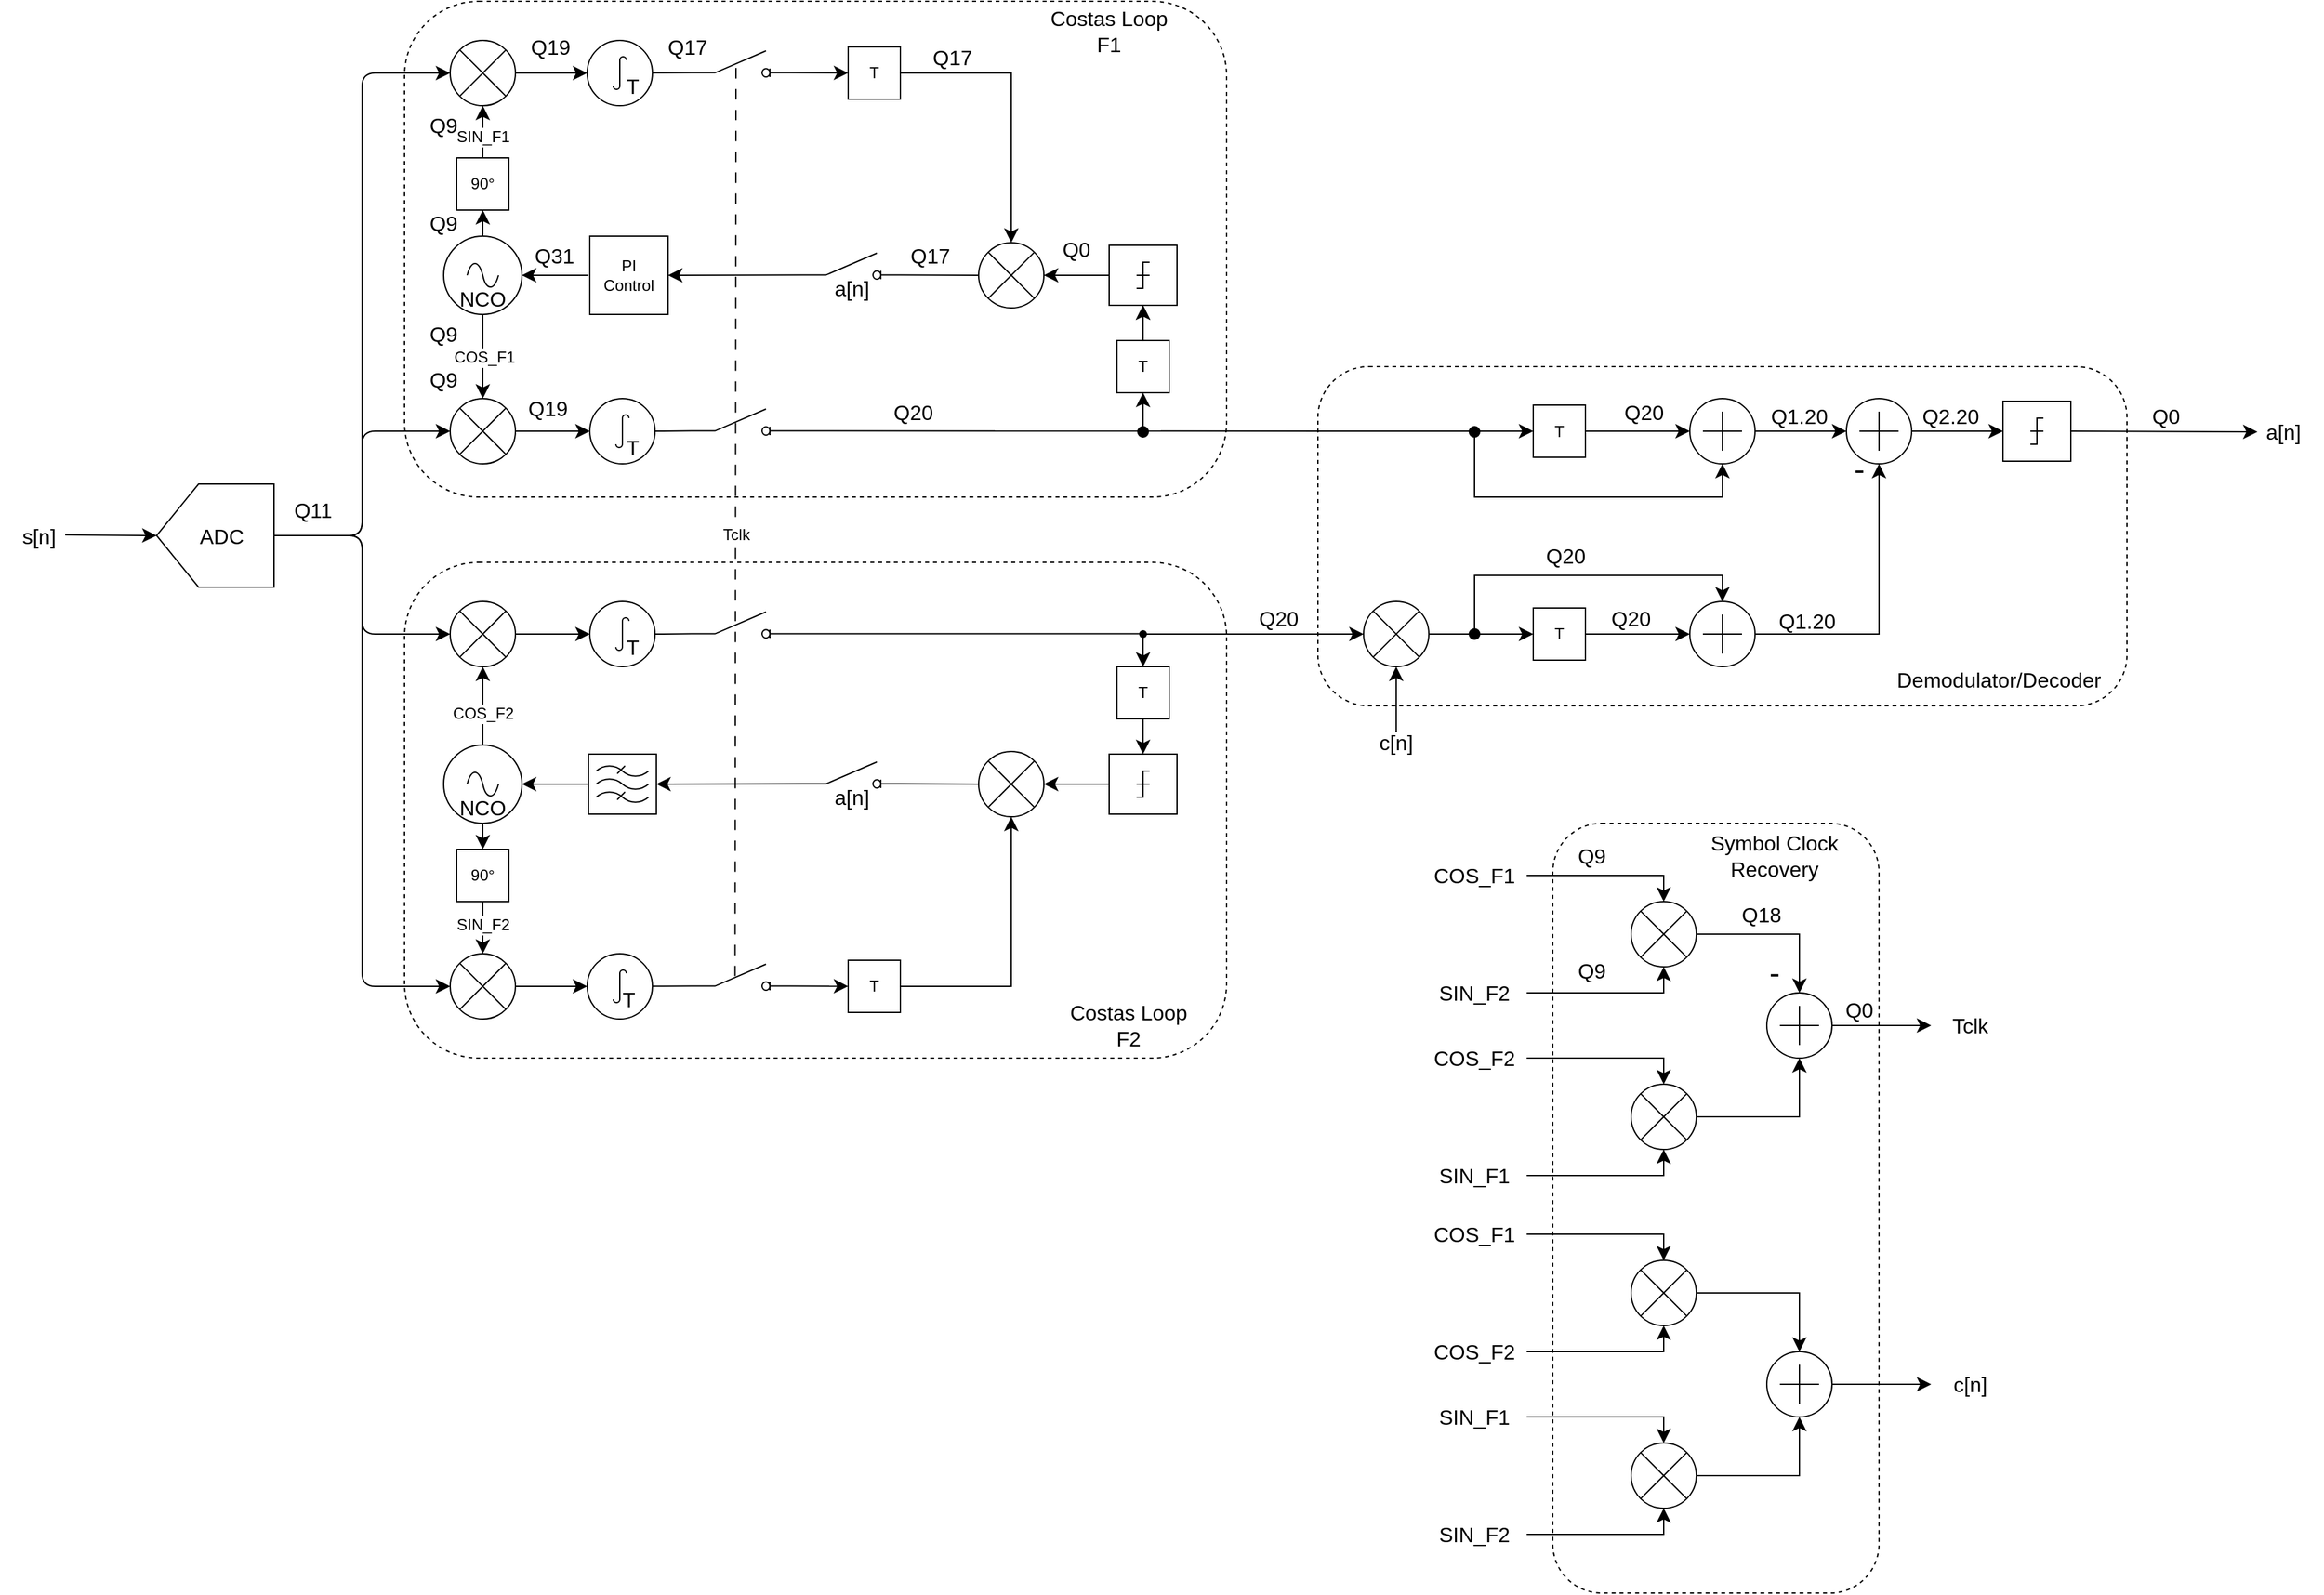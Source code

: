 <mxfile version="26.0.4">
  <diagram name="Page-1" id="90a13364-a465-7bf4-72fc-28e22215d7a0">
    <mxGraphModel dx="1124" dy="788" grid="1" gridSize="10" guides="1" tooltips="1" connect="1" arrows="1" fold="1" page="1" pageScale="1.5" pageWidth="1169" pageHeight="826" background="none" math="0" shadow="0">
      <root>
        <mxCell id="0" style=";html=1;" />
        <mxCell id="1" style=";html=1;" parent="0" />
        <mxCell id="8JsGSesCkg5EEvxzLTyf-170" value="" style="rounded=1;whiteSpace=wrap;html=1;fillColor=none;dashed=1;strokeWidth=1;glass=0;shadow=0;align=right;perimeterSpacing=0;" parent="1" vertex="1">
          <mxGeometry x="1540" y="860" width="250" height="590" as="geometry" />
        </mxCell>
        <mxCell id="8JsGSesCkg5EEvxzLTyf-123" value="" style="rounded=1;whiteSpace=wrap;html=1;fillColor=none;dashed=1;strokeWidth=1;glass=0;shadow=0;align=right;perimeterSpacing=0;" parent="1" vertex="1">
          <mxGeometry x="1360" y="510" width="620" height="260" as="geometry" />
        </mxCell>
        <mxCell id="8JsGSesCkg5EEvxzLTyf-79" value="" style="rounded=1;whiteSpace=wrap;html=1;fillColor=none;dashed=1;strokeWidth=1;glass=0;shadow=0;" parent="1" vertex="1">
          <mxGeometry x="660" y="660" width="630" height="380" as="geometry" />
        </mxCell>
        <mxCell id="8JsGSesCkg5EEvxzLTyf-78" value="" style="rounded=1;whiteSpace=wrap;html=1;fillColor=none;dashed=1;strokeWidth=1;glass=0;shadow=0;align=right;perimeterSpacing=0;" parent="1" vertex="1">
          <mxGeometry x="660" y="230" width="630" height="380" as="geometry" />
        </mxCell>
        <mxCell id="8JsGSesCkg5EEvxzLTyf-1" value="" style="verticalLabelPosition=bottom;shadow=0;dashed=0;align=center;html=1;verticalAlign=top;shape=mxgraph.electrical.abstract.dac;rotation=-180;" parent="1" vertex="1">
          <mxGeometry x="470" y="600" width="90" height="79" as="geometry" />
        </mxCell>
        <mxCell id="8JsGSesCkg5EEvxzLTyf-2" value="" style="pointerEvents=1;verticalLabelPosition=bottom;shadow=0;dashed=0;align=center;html=1;verticalAlign=top;shape=mxgraph.electrical.signal_sources.source;aspect=fixed;points=[[0.5,0,0],[1,0.5,0],[0.5,1,0],[0,0.5,0]];elSignalType=ac;" parent="1" vertex="1">
          <mxGeometry x="690" y="410" width="60" height="60" as="geometry" />
        </mxCell>
        <mxCell id="8JsGSesCkg5EEvxzLTyf-3" value="" style="verticalLabelPosition=bottom;shadow=0;dashed=0;align=center;html=1;verticalAlign=top;shape=mxgraph.electrical.abstract.multiplier;" parent="1" vertex="1">
          <mxGeometry x="695" y="534.5" width="50" height="50" as="geometry" />
        </mxCell>
        <mxCell id="8JsGSesCkg5EEvxzLTyf-5" value="90°" style="whiteSpace=wrap;html=1;aspect=fixed;" parent="1" vertex="1">
          <mxGeometry x="700" y="350" width="40" height="40" as="geometry" />
        </mxCell>
        <mxCell id="8JsGSesCkg5EEvxzLTyf-6" value="" style="verticalLabelPosition=bottom;shadow=0;dashed=0;align=center;html=1;verticalAlign=top;shape=mxgraph.electrical.abstract.multiplier;" parent="1" vertex="1">
          <mxGeometry x="695" y="260" width="50" height="50" as="geometry" />
        </mxCell>
        <mxCell id="8JsGSesCkg5EEvxzLTyf-8" value="" style="verticalLabelPosition=bottom;shadow=0;dashed=0;align=center;html=1;verticalAlign=top;shape=mxgraph.electrical.abstract.integrator;" parent="1" vertex="1">
          <mxGeometry x="802" y="534.5" width="50" height="50" as="geometry" />
        </mxCell>
        <mxCell id="8JsGSesCkg5EEvxzLTyf-9" value="" style="verticalLabelPosition=bottom;shadow=0;dashed=0;align=center;html=1;verticalAlign=top;shape=mxgraph.electrical.abstract.integrator;" parent="1" vertex="1">
          <mxGeometry x="800" y="260" width="50" height="50" as="geometry" />
        </mxCell>
        <mxCell id="8JsGSesCkg5EEvxzLTyf-10" value="" style="html=1;shape=mxgraph.electrical.electro-mechanical.switchDisconnector;aspect=fixed;elSwitchState=off;" parent="1" vertex="1">
          <mxGeometry x="965" y="423" width="75" height="20" as="geometry" />
        </mxCell>
        <mxCell id="8JsGSesCkg5EEvxzLTyf-11" value="" style="html=1;shape=mxgraph.electrical.electro-mechanical.switchDisconnector;aspect=fixed;elSwitchState=off;" parent="1" vertex="1">
          <mxGeometry x="880" y="542.5" width="75" height="20" as="geometry" />
        </mxCell>
        <mxCell id="8JsGSesCkg5EEvxzLTyf-12" value="" style="html=1;shape=mxgraph.electrical.electro-mechanical.switchDisconnector;aspect=fixed;elSwitchState=off;" parent="1" vertex="1">
          <mxGeometry x="880" y="268" width="75" height="20" as="geometry" />
        </mxCell>
        <mxCell id="8JsGSesCkg5EEvxzLTyf-13" value="T" style="whiteSpace=wrap;html=1;aspect=fixed;" parent="1" vertex="1">
          <mxGeometry x="1000" y="265" width="40" height="40" as="geometry" />
        </mxCell>
        <mxCell id="8JsGSesCkg5EEvxzLTyf-14" value="" style="verticalLabelPosition=bottom;shadow=0;dashed=0;align=center;html=1;verticalAlign=top;shape=mxgraph.electrical.abstract.multiplier;" parent="1" vertex="1">
          <mxGeometry x="1100" y="415" width="50" height="50" as="geometry" />
        </mxCell>
        <mxCell id="8JsGSesCkg5EEvxzLTyf-15" value="" style="verticalLabelPosition=bottom;shadow=0;dashed=0;align=center;html=1;verticalAlign=top;shape=mxgraph.electrical.abstract.quantizer;" parent="1" vertex="1">
          <mxGeometry x="1200" y="417" width="52" height="46" as="geometry" />
        </mxCell>
        <mxCell id="8JsGSesCkg5EEvxzLTyf-94" value="" style="edgeStyle=none;curved=1;rounded=0;orthogonalLoop=1;jettySize=auto;html=1;fontSize=12;startSize=8;endSize=8;" parent="1" source="8JsGSesCkg5EEvxzLTyf-16" target="8JsGSesCkg5EEvxzLTyf-15" edge="1">
          <mxGeometry relative="1" as="geometry" />
        </mxCell>
        <mxCell id="8JsGSesCkg5EEvxzLTyf-16" value="T" style="whiteSpace=wrap;html=1;aspect=fixed;" parent="1" vertex="1">
          <mxGeometry x="1206" y="490" width="40" height="40" as="geometry" />
        </mxCell>
        <mxCell id="8JsGSesCkg5EEvxzLTyf-17" value="" style="verticalLabelPosition=bottom;shadow=0;dashed=0;align=center;html=1;verticalAlign=top;shape=mxgraph.electrical.abstract.summation_point;" parent="1" vertex="1">
          <mxGeometry x="1645" y="534.5" width="50" height="50" as="geometry" />
        </mxCell>
        <mxCell id="8JsGSesCkg5EEvxzLTyf-18" value="" style="verticalLabelPosition=bottom;shadow=0;dashed=0;align=center;html=1;verticalAlign=top;shape=mxgraph.electrical.abstract.summation_point;" parent="1" vertex="1">
          <mxGeometry x="1765" y="534.5" width="50" height="50" as="geometry" />
        </mxCell>
        <mxCell id="8JsGSesCkg5EEvxzLTyf-19" value="" style="endArrow=classic;html=1;rounded=0;fontSize=12;startSize=8;endSize=8;curved=1;" parent="1" source="8JsGSesCkg5EEvxzLTyf-2" target="8JsGSesCkg5EEvxzLTyf-5" edge="1">
          <mxGeometry width="50" height="50" relative="1" as="geometry">
            <mxPoint x="950" y="580" as="sourcePoint" />
            <mxPoint x="1000" y="530" as="targetPoint" />
          </mxGeometry>
        </mxCell>
        <mxCell id="8JsGSesCkg5EEvxzLTyf-20" value="" style="endArrow=classic;html=1;rounded=0;fontSize=12;startSize=8;endSize=8;curved=1;" parent="1" source="8JsGSesCkg5EEvxzLTyf-5" target="8JsGSesCkg5EEvxzLTyf-6" edge="1">
          <mxGeometry width="50" height="50" relative="1" as="geometry">
            <mxPoint x="950" y="580" as="sourcePoint" />
            <mxPoint x="720" y="330" as="targetPoint" />
            <Array as="points" />
          </mxGeometry>
        </mxCell>
        <mxCell id="8JsGSesCkg5EEvxzLTyf-132" value="SIN_F1" style="edgeLabel;html=1;align=center;verticalAlign=middle;resizable=0;points=[];fontSize=12;" parent="8JsGSesCkg5EEvxzLTyf-20" vertex="1" connectable="0">
          <mxGeometry x="-0.2" relative="1" as="geometry">
            <mxPoint as="offset" />
          </mxGeometry>
        </mxCell>
        <mxCell id="8JsGSesCkg5EEvxzLTyf-21" value="" style="endArrow=classic;html=1;rounded=0;fontSize=12;startSize=8;endSize=8;curved=1;exitX=0.5;exitY=1;exitDx=0;exitDy=0;exitPerimeter=0;entryX=0.5;entryY=0;entryDx=0;entryDy=0;entryPerimeter=0;" parent="1" source="8JsGSesCkg5EEvxzLTyf-2" target="8JsGSesCkg5EEvxzLTyf-3" edge="1">
          <mxGeometry width="50" height="50" relative="1" as="geometry">
            <mxPoint x="950" y="580" as="sourcePoint" />
            <mxPoint x="1000" y="530" as="targetPoint" />
          </mxGeometry>
        </mxCell>
        <mxCell id="8JsGSesCkg5EEvxzLTyf-129" value="COS_F1" style="edgeLabel;html=1;align=center;verticalAlign=middle;resizable=0;points=[];fontSize=12;" parent="8JsGSesCkg5EEvxzLTyf-21" vertex="1" connectable="0">
          <mxGeometry x="0.003" y="1" relative="1" as="geometry">
            <mxPoint as="offset" />
          </mxGeometry>
        </mxCell>
        <mxCell id="8JsGSesCkg5EEvxzLTyf-22" value="" style="endArrow=classic;html=1;rounded=0;fontSize=12;startSize=8;endSize=8;curved=1;exitX=0;exitY=0.5;exitDx=0;exitDy=0;exitPerimeter=0;" parent="1" target="8JsGSesCkg5EEvxzLTyf-2" edge="1">
          <mxGeometry width="50" height="50" relative="1" as="geometry">
            <mxPoint x="801" y="440" as="sourcePoint" />
            <mxPoint x="1000" y="530" as="targetPoint" />
          </mxGeometry>
        </mxCell>
        <mxCell id="8JsGSesCkg5EEvxzLTyf-23" value="" style="endArrow=classic;html=1;rounded=0;fontSize=12;startSize=8;endSize=8;curved=1;" parent="1" source="8JsGSesCkg5EEvxzLTyf-3" target="8JsGSesCkg5EEvxzLTyf-8" edge="1">
          <mxGeometry width="50" height="50" relative="1" as="geometry">
            <mxPoint x="950" y="580" as="sourcePoint" />
            <mxPoint x="1000" y="530" as="targetPoint" />
          </mxGeometry>
        </mxCell>
        <mxCell id="8JsGSesCkg5EEvxzLTyf-24" value="" style="endArrow=classic;html=1;rounded=0;fontSize=12;startSize=8;endSize=8;curved=1;entryX=0;entryY=0.5;entryDx=0;entryDy=0;entryPerimeter=0;exitX=1;exitY=0.5;exitDx=0;exitDy=0;exitPerimeter=0;" parent="1" source="8JsGSesCkg5EEvxzLTyf-6" target="8JsGSesCkg5EEvxzLTyf-9" edge="1">
          <mxGeometry width="50" height="50" relative="1" as="geometry">
            <mxPoint x="740" y="285" as="sourcePoint" />
            <mxPoint x="787" y="284.5" as="targetPoint" />
          </mxGeometry>
        </mxCell>
        <mxCell id="8JsGSesCkg5EEvxzLTyf-25" value="" style="endArrow=none;html=1;rounded=0;fontSize=12;startSize=8;endSize=8;curved=1;entryX=0;entryY=0.84;entryDx=0;entryDy=0;endFill=0;" parent="1" source="8JsGSesCkg5EEvxzLTyf-9" target="8JsGSesCkg5EEvxzLTyf-12" edge="1">
          <mxGeometry width="50" height="50" relative="1" as="geometry">
            <mxPoint x="950" y="580" as="sourcePoint" />
            <mxPoint x="1000" y="530" as="targetPoint" />
          </mxGeometry>
        </mxCell>
        <mxCell id="8JsGSesCkg5EEvxzLTyf-26" value="" style="endArrow=classic;html=1;rounded=0;fontSize=12;startSize=8;endSize=8;curved=1;exitX=1;exitY=0.84;exitDx=0;exitDy=0;" parent="1" source="8JsGSesCkg5EEvxzLTyf-12" target="8JsGSesCkg5EEvxzLTyf-13" edge="1">
          <mxGeometry width="50" height="50" relative="1" as="geometry">
            <mxPoint x="950" y="580" as="sourcePoint" />
            <mxPoint x="1000" y="530" as="targetPoint" />
          </mxGeometry>
        </mxCell>
        <mxCell id="8JsGSesCkg5EEvxzLTyf-27" value="" style="endArrow=classic;html=1;rounded=0;fontSize=12;startSize=8;endSize=8;curved=1;exitX=0;exitY=0.84;exitDx=0;exitDy=0;entryX=1;entryY=0.5;entryDx=0;entryDy=0;" parent="1" source="8JsGSesCkg5EEvxzLTyf-10" target="b5PesRgVuJuFmkEu7t3S-17" edge="1">
          <mxGeometry width="50" height="50" relative="1" as="geometry">
            <mxPoint x="950" y="580" as="sourcePoint" />
            <mxPoint x="853" y="440" as="targetPoint" />
          </mxGeometry>
        </mxCell>
        <mxCell id="8JsGSesCkg5EEvxzLTyf-28" value="" style="endArrow=none;html=1;rounded=0;fontSize=12;startSize=8;endSize=8;curved=1;exitX=1;exitY=0.5;exitDx=0;exitDy=0;exitPerimeter=0;entryX=0;entryY=0.84;entryDx=0;entryDy=0;endFill=0;" parent="1" source="8JsGSesCkg5EEvxzLTyf-8" target="8JsGSesCkg5EEvxzLTyf-11" edge="1">
          <mxGeometry width="50" height="50" relative="1" as="geometry">
            <mxPoint x="950" y="580" as="sourcePoint" />
            <mxPoint x="1000" y="530" as="targetPoint" />
          </mxGeometry>
        </mxCell>
        <mxCell id="8JsGSesCkg5EEvxzLTyf-29" value="" style="endArrow=classic;html=1;rounded=0;fontSize=12;startSize=8;endSize=8;curved=1;exitX=1;exitY=0.84;exitDx=0;exitDy=0;entryX=0;entryY=0.5;entryDx=0;entryDy=0;" parent="1" source="8JsGSesCkg5EEvxzLTyf-11" target="8JsGSesCkg5EEvxzLTyf-92" edge="1">
          <mxGeometry width="50" height="50" relative="1" as="geometry">
            <mxPoint x="950" y="580" as="sourcePoint" />
            <mxPoint x="1000" y="530" as="targetPoint" />
          </mxGeometry>
        </mxCell>
        <mxCell id="8JsGSesCkg5EEvxzLTyf-30" value="" style="endArrow=none;html=1;rounded=0;fontSize=12;startSize=8;endSize=8;curved=1;exitX=0;exitY=0.5;exitDx=0;exitDy=0;exitPerimeter=0;entryX=1;entryY=0.84;entryDx=0;entryDy=0;endFill=0;" parent="1" source="8JsGSesCkg5EEvxzLTyf-14" target="8JsGSesCkg5EEvxzLTyf-10" edge="1">
          <mxGeometry width="50" height="50" relative="1" as="geometry">
            <mxPoint x="950" y="580" as="sourcePoint" />
            <mxPoint x="1000" y="530" as="targetPoint" />
          </mxGeometry>
        </mxCell>
        <mxCell id="8JsGSesCkg5EEvxzLTyf-31" value="" style="endArrow=classic;html=1;rounded=0;fontSize=12;startSize=8;endSize=8;curved=1;entryX=1;entryY=0.5;entryDx=0;entryDy=0;entryPerimeter=0;" parent="1" source="8JsGSesCkg5EEvxzLTyf-15" target="8JsGSesCkg5EEvxzLTyf-14" edge="1">
          <mxGeometry width="50" height="50" relative="1" as="geometry">
            <mxPoint x="950" y="580" as="sourcePoint" />
            <mxPoint x="1000" y="530" as="targetPoint" />
          </mxGeometry>
        </mxCell>
        <mxCell id="8JsGSesCkg5EEvxzLTyf-33" value="" style="endArrow=classic;html=1;rounded=0;fontSize=12;startSize=8;endSize=8;curved=1;entryX=0;entryY=0.5;entryDx=0;entryDy=0;entryPerimeter=0;exitX=1;exitY=0.5;exitDx=0;exitDy=0;exitPerimeter=0;" parent="1" source="8JsGSesCkg5EEvxzLTyf-17" target="8JsGSesCkg5EEvxzLTyf-18" edge="1">
          <mxGeometry width="50" height="50" relative="1" as="geometry">
            <mxPoint x="1315" y="580" as="sourcePoint" />
            <mxPoint x="1365" y="530" as="targetPoint" />
          </mxGeometry>
        </mxCell>
        <mxCell id="8JsGSesCkg5EEvxzLTyf-35" value="" style="edgeStyle=segmentEdgeStyle;endArrow=classic;html=1;curved=0;rounded=0;endSize=8;startSize=8;fontSize=12;exitX=1;exitY=0.5;exitDx=0;exitDy=0;entryX=0.5;entryY=0;entryDx=0;entryDy=0;entryPerimeter=0;" parent="1" source="8JsGSesCkg5EEvxzLTyf-13" target="8JsGSesCkg5EEvxzLTyf-14" edge="1">
          <mxGeometry width="50" height="50" relative="1" as="geometry">
            <mxPoint x="1050" y="340" as="sourcePoint" />
            <mxPoint x="1000" y="530" as="targetPoint" />
          </mxGeometry>
        </mxCell>
        <mxCell id="8JsGSesCkg5EEvxzLTyf-37" value="" style="verticalLabelPosition=bottom;shadow=0;dashed=0;align=center;html=1;verticalAlign=top;shape=mxgraph.electrical.abstract.quantizer;" parent="1" vertex="1">
          <mxGeometry x="1885" y="536.5" width="52" height="46" as="geometry" />
        </mxCell>
        <mxCell id="8JsGSesCkg5EEvxzLTyf-38" value="" style="endArrow=classic;html=1;rounded=0;fontSize=12;startSize=8;endSize=8;curved=1;entryX=0;entryY=0.5;entryDx=0;entryDy=0;entryPerimeter=0;exitX=1;exitY=0.5;exitDx=0;exitDy=0;exitPerimeter=0;" parent="1" source="8JsGSesCkg5EEvxzLTyf-18" target="8JsGSesCkg5EEvxzLTyf-37" edge="1">
          <mxGeometry width="50" height="50" relative="1" as="geometry">
            <mxPoint x="1625" y="630" as="sourcePoint" />
            <mxPoint x="1675" y="580" as="targetPoint" />
          </mxGeometry>
        </mxCell>
        <mxCell id="8JsGSesCkg5EEvxzLTyf-40" value="" style="verticalLabelPosition=bottom;shadow=0;dashed=0;align=center;html=1;verticalAlign=top;shape=mxgraph.electrical.abstract.multiplier;" parent="1" vertex="1">
          <mxGeometry x="695" y="690" width="50" height="50" as="geometry" />
        </mxCell>
        <mxCell id="8JsGSesCkg5EEvxzLTyf-41" value="" style="verticalLabelPosition=bottom;shadow=0;dashed=0;align=center;html=1;verticalAlign=top;shape=mxgraph.electrical.abstract.integrator;" parent="1" vertex="1">
          <mxGeometry x="802" y="690" width="50" height="50" as="geometry" />
        </mxCell>
        <mxCell id="8JsGSesCkg5EEvxzLTyf-42" value="" style="html=1;shape=mxgraph.electrical.electro-mechanical.switchDisconnector;aspect=fixed;elSwitchState=off;" parent="1" vertex="1">
          <mxGeometry x="880" y="698" width="75" height="20" as="geometry" />
        </mxCell>
        <mxCell id="8JsGSesCkg5EEvxzLTyf-43" value="T" style="whiteSpace=wrap;html=1;aspect=fixed;" parent="1" vertex="1">
          <mxGeometry x="1206" y="740" width="40" height="40" as="geometry" />
        </mxCell>
        <mxCell id="8JsGSesCkg5EEvxzLTyf-45" value="" style="endArrow=classic;html=1;rounded=0;fontSize=12;startSize=8;endSize=8;curved=1;" parent="1" source="8JsGSesCkg5EEvxzLTyf-40" target="8JsGSesCkg5EEvxzLTyf-41" edge="1">
          <mxGeometry width="50" height="50" relative="1" as="geometry">
            <mxPoint x="950" y="735.5" as="sourcePoint" />
            <mxPoint x="1000" y="685.5" as="targetPoint" />
          </mxGeometry>
        </mxCell>
        <mxCell id="8JsGSesCkg5EEvxzLTyf-46" value="" style="endArrow=none;html=1;rounded=0;fontSize=12;startSize=8;endSize=8;curved=1;exitX=1;exitY=0.5;exitDx=0;exitDy=0;exitPerimeter=0;entryX=0;entryY=0.84;entryDx=0;entryDy=0;endFill=0;" parent="1" source="8JsGSesCkg5EEvxzLTyf-41" target="8JsGSesCkg5EEvxzLTyf-42" edge="1">
          <mxGeometry width="50" height="50" relative="1" as="geometry">
            <mxPoint x="950" y="735.5" as="sourcePoint" />
            <mxPoint x="1000" y="685.5" as="targetPoint" />
          </mxGeometry>
        </mxCell>
        <mxCell id="8JsGSesCkg5EEvxzLTyf-51" value="" style="edgeStyle=segmentEdgeStyle;endArrow=classic;html=1;curved=0;rounded=0;endSize=8;startSize=8;fontSize=12;entryX=0.5;entryY=1;entryDx=0;entryDy=0;entryPerimeter=0;" parent="1" source="8JsGSesCkg5EEvxzLTyf-78" target="8JsGSesCkg5EEvxzLTyf-15" edge="1">
          <mxGeometry width="50" height="50" relative="1" as="geometry">
            <mxPoint x="1170" y="530" as="sourcePoint" />
            <mxPoint x="1220" y="480" as="targetPoint" />
          </mxGeometry>
        </mxCell>
        <mxCell id="8JsGSesCkg5EEvxzLTyf-53" value="" style="pointerEvents=1;verticalLabelPosition=bottom;shadow=0;dashed=0;align=center;html=1;verticalAlign=top;shape=mxgraph.electrical.signal_sources.source;aspect=fixed;points=[[0.5,0,0],[1,0.5,0],[0.5,1,0],[0,0.5,0]];elSignalType=ac;" parent="1" vertex="1">
          <mxGeometry x="690" y="800" width="60" height="60" as="geometry" />
        </mxCell>
        <mxCell id="8JsGSesCkg5EEvxzLTyf-54" value="" style="html=1;shape=mxgraph.electrical.electro-mechanical.switchDisconnector;aspect=fixed;elSwitchState=off;" parent="1" vertex="1">
          <mxGeometry x="965" y="813" width="75" height="20" as="geometry" />
        </mxCell>
        <mxCell id="8JsGSesCkg5EEvxzLTyf-55" value="" style="verticalLabelPosition=bottom;shadow=0;dashed=0;align=center;html=1;verticalAlign=top;shape=mxgraph.electrical.abstract.multiplier;" parent="1" vertex="1">
          <mxGeometry x="1100" y="805" width="50" height="50" as="geometry" />
        </mxCell>
        <mxCell id="8JsGSesCkg5EEvxzLTyf-56" value="" style="verticalLabelPosition=bottom;shadow=0;dashed=0;align=center;html=1;verticalAlign=top;shape=mxgraph.electrical.abstract.quantizer;" parent="1" vertex="1">
          <mxGeometry x="1200" y="807" width="52" height="46" as="geometry" />
        </mxCell>
        <mxCell id="8JsGSesCkg5EEvxzLTyf-57" value="" style="endArrow=classic;html=1;rounded=0;fontSize=12;startSize=8;endSize=8;curved=1;entryX=0.5;entryY=1;entryDx=0;entryDy=0;entryPerimeter=0;" parent="1" source="8JsGSesCkg5EEvxzLTyf-53" target="8JsGSesCkg5EEvxzLTyf-40" edge="1">
          <mxGeometry width="50" height="50" relative="1" as="geometry">
            <mxPoint x="950" y="970" as="sourcePoint" />
            <mxPoint x="720" y="770" as="targetPoint" />
          </mxGeometry>
        </mxCell>
        <mxCell id="8JsGSesCkg5EEvxzLTyf-128" value="COS_F2" style="edgeLabel;html=1;align=center;verticalAlign=middle;resizable=0;points=[];fontSize=12;" parent="8JsGSesCkg5EEvxzLTyf-57" vertex="1" connectable="0">
          <mxGeometry x="-0.189" relative="1" as="geometry">
            <mxPoint as="offset" />
          </mxGeometry>
        </mxCell>
        <mxCell id="8JsGSesCkg5EEvxzLTyf-58" value="" style="endArrow=classic;html=1;rounded=0;fontSize=12;startSize=8;endSize=8;curved=1;exitX=0.5;exitY=1;exitDx=0;exitDy=0;exitPerimeter=0;entryX=0.5;entryY=0;entryDx=0;entryDy=0;" parent="1" source="8JsGSesCkg5EEvxzLTyf-53" target="8JsGSesCkg5EEvxzLTyf-64" edge="1">
          <mxGeometry width="50" height="50" relative="1" as="geometry">
            <mxPoint x="950" y="970" as="sourcePoint" />
            <mxPoint x="720" y="880" as="targetPoint" />
          </mxGeometry>
        </mxCell>
        <mxCell id="8JsGSesCkg5EEvxzLTyf-59" value="" style="endArrow=classic;html=1;rounded=0;fontSize=12;startSize=8;endSize=8;curved=1;exitX=0;exitY=0.5;exitDx=0;exitDy=0;exitPerimeter=0;" parent="1" source="8JsGSesCkg5EEvxzLTyf-63" target="8JsGSesCkg5EEvxzLTyf-53" edge="1">
          <mxGeometry width="50" height="50" relative="1" as="geometry">
            <mxPoint x="800" y="830" as="sourcePoint" />
            <mxPoint x="1000" y="920" as="targetPoint" />
          </mxGeometry>
        </mxCell>
        <mxCell id="8JsGSesCkg5EEvxzLTyf-60" value="" style="endArrow=classic;html=1;rounded=0;fontSize=12;startSize=8;endSize=8;curved=1;exitX=0;exitY=0.84;exitDx=0;exitDy=0;entryX=1;entryY=0.5;entryDx=0;entryDy=0;entryPerimeter=0;" parent="1" source="8JsGSesCkg5EEvxzLTyf-54" target="8JsGSesCkg5EEvxzLTyf-63" edge="1">
          <mxGeometry width="50" height="50" relative="1" as="geometry">
            <mxPoint x="950" y="970" as="sourcePoint" />
            <mxPoint x="852" y="830" as="targetPoint" />
          </mxGeometry>
        </mxCell>
        <mxCell id="8JsGSesCkg5EEvxzLTyf-61" value="" style="endArrow=none;html=1;rounded=0;fontSize=12;startSize=8;endSize=8;curved=1;exitX=0;exitY=0.5;exitDx=0;exitDy=0;exitPerimeter=0;entryX=1;entryY=0.84;entryDx=0;entryDy=0;endFill=0;" parent="1" source="8JsGSesCkg5EEvxzLTyf-55" target="8JsGSesCkg5EEvxzLTyf-54" edge="1">
          <mxGeometry width="50" height="50" relative="1" as="geometry">
            <mxPoint x="950" y="970" as="sourcePoint" />
            <mxPoint x="1000" y="920" as="targetPoint" />
          </mxGeometry>
        </mxCell>
        <mxCell id="8JsGSesCkg5EEvxzLTyf-62" value="" style="endArrow=classic;html=1;rounded=0;fontSize=12;startSize=8;endSize=8;curved=1;entryX=1;entryY=0.5;entryDx=0;entryDy=0;entryPerimeter=0;" parent="1" source="8JsGSesCkg5EEvxzLTyf-56" target="8JsGSesCkg5EEvxzLTyf-55" edge="1">
          <mxGeometry width="50" height="50" relative="1" as="geometry">
            <mxPoint x="950" y="970" as="sourcePoint" />
            <mxPoint x="1000" y="920" as="targetPoint" />
          </mxGeometry>
        </mxCell>
        <mxCell id="8JsGSesCkg5EEvxzLTyf-63" value="" style="verticalLabelPosition=bottom;shadow=0;dashed=0;align=center;html=1;verticalAlign=top;shape=mxgraph.electrical.abstract.filter;" parent="1" vertex="1">
          <mxGeometry x="801" y="807" width="52" height="46" as="geometry" />
        </mxCell>
        <mxCell id="8JsGSesCkg5EEvxzLTyf-64" value="90°" style="whiteSpace=wrap;html=1;aspect=fixed;" parent="1" vertex="1">
          <mxGeometry x="700" y="880" width="40" height="40" as="geometry" />
        </mxCell>
        <mxCell id="8JsGSesCkg5EEvxzLTyf-65" value="" style="verticalLabelPosition=bottom;shadow=0;dashed=0;align=center;html=1;verticalAlign=top;shape=mxgraph.electrical.abstract.multiplier;" parent="1" vertex="1">
          <mxGeometry x="695" y="960" width="50" height="50" as="geometry" />
        </mxCell>
        <mxCell id="8JsGSesCkg5EEvxzLTyf-66" value="" style="verticalLabelPosition=bottom;shadow=0;dashed=0;align=center;html=1;verticalAlign=top;shape=mxgraph.electrical.abstract.integrator;" parent="1" vertex="1">
          <mxGeometry x="800" y="960" width="50" height="50" as="geometry" />
        </mxCell>
        <mxCell id="8JsGSesCkg5EEvxzLTyf-67" value="" style="html=1;shape=mxgraph.electrical.electro-mechanical.switchDisconnector;aspect=fixed;elSwitchState=off;" parent="1" vertex="1">
          <mxGeometry x="880" y="968" width="75" height="20" as="geometry" />
        </mxCell>
        <mxCell id="8JsGSesCkg5EEvxzLTyf-68" value="T" style="whiteSpace=wrap;html=1;aspect=fixed;" parent="1" vertex="1">
          <mxGeometry x="1000" y="965" width="40" height="40" as="geometry" />
        </mxCell>
        <mxCell id="8JsGSesCkg5EEvxzLTyf-69" value="" style="endArrow=classic;html=1;rounded=0;fontSize=12;startSize=8;endSize=8;curved=1;" parent="1" source="8JsGSesCkg5EEvxzLTyf-64" target="8JsGSesCkg5EEvxzLTyf-65" edge="1">
          <mxGeometry width="50" height="50" relative="1" as="geometry">
            <mxPoint x="955" y="1350" as="sourcePoint" />
            <mxPoint x="725" y="1100" as="targetPoint" />
            <Array as="points" />
          </mxGeometry>
        </mxCell>
        <mxCell id="8JsGSesCkg5EEvxzLTyf-130" value="SIN_F2" style="edgeLabel;html=1;align=center;verticalAlign=middle;resizable=0;points=[];fontSize=12;" parent="8JsGSesCkg5EEvxzLTyf-69" vertex="1" connectable="0">
          <mxGeometry x="-0.133" relative="1" as="geometry">
            <mxPoint as="offset" />
          </mxGeometry>
        </mxCell>
        <mxCell id="8JsGSesCkg5EEvxzLTyf-70" value="" style="endArrow=classic;html=1;rounded=0;fontSize=12;startSize=8;endSize=8;curved=1;entryX=0;entryY=0.5;entryDx=0;entryDy=0;entryPerimeter=0;exitX=1;exitY=0.5;exitDx=0;exitDy=0;exitPerimeter=0;" parent="1" source="8JsGSesCkg5EEvxzLTyf-65" target="8JsGSesCkg5EEvxzLTyf-66" edge="1">
          <mxGeometry width="50" height="50" relative="1" as="geometry">
            <mxPoint x="740" y="985" as="sourcePoint" />
            <mxPoint x="787" y="984.5" as="targetPoint" />
          </mxGeometry>
        </mxCell>
        <mxCell id="8JsGSesCkg5EEvxzLTyf-71" value="" style="endArrow=none;html=1;rounded=0;fontSize=12;startSize=8;endSize=8;curved=1;entryX=0;entryY=0.84;entryDx=0;entryDy=0;endFill=0;" parent="1" source="8JsGSesCkg5EEvxzLTyf-66" target="8JsGSesCkg5EEvxzLTyf-67" edge="1">
          <mxGeometry width="50" height="50" relative="1" as="geometry">
            <mxPoint x="950" y="1280" as="sourcePoint" />
            <mxPoint x="1000" y="1230" as="targetPoint" />
          </mxGeometry>
        </mxCell>
        <mxCell id="8JsGSesCkg5EEvxzLTyf-72" value="" style="endArrow=classic;html=1;rounded=0;fontSize=12;startSize=8;endSize=8;curved=1;exitX=1;exitY=0.84;exitDx=0;exitDy=0;" parent="1" source="8JsGSesCkg5EEvxzLTyf-67" target="8JsGSesCkg5EEvxzLTyf-68" edge="1">
          <mxGeometry width="50" height="50" relative="1" as="geometry">
            <mxPoint x="950" y="1280" as="sourcePoint" />
            <mxPoint x="1000" y="1230" as="targetPoint" />
          </mxGeometry>
        </mxCell>
        <mxCell id="8JsGSesCkg5EEvxzLTyf-75" value="" style="edgeStyle=segmentEdgeStyle;endArrow=classic;html=1;curved=0;rounded=0;endSize=8;startSize=8;fontSize=12;exitX=1;exitY=0.5;exitDx=0;exitDy=0;entryX=0.5;entryY=1;entryDx=0;entryDy=0;entryPerimeter=0;" parent="1" source="8JsGSesCkg5EEvxzLTyf-68" target="8JsGSesCkg5EEvxzLTyf-55" edge="1">
          <mxGeometry width="50" height="50" relative="1" as="geometry">
            <mxPoint x="1150" y="940" as="sourcePoint" />
            <mxPoint x="1200" y="890" as="targetPoint" />
          </mxGeometry>
        </mxCell>
        <mxCell id="8JsGSesCkg5EEvxzLTyf-83" value="ADC" style="text;strokeColor=none;fillColor=none;html=1;align=center;verticalAlign=middle;whiteSpace=wrap;rounded=0;fontSize=16;" parent="1" vertex="1">
          <mxGeometry x="490" y="624.5" width="60" height="30" as="geometry" />
        </mxCell>
        <mxCell id="8JsGSesCkg5EEvxzLTyf-85" value="" style="edgeStyle=elbowEdgeStyle;endArrow=classic;html=1;rounded=1;endSize=8;startSize=8;fontSize=12;exitX=0;exitY=0.5;exitDx=0;exitDy=0;exitPerimeter=0;entryX=0;entryY=0.5;entryDx=0;entryDy=0;entryPerimeter=0;curved=0;strokeWidth=1;" parent="1" source="8JsGSesCkg5EEvxzLTyf-1" target="8JsGSesCkg5EEvxzLTyf-6" edge="1">
          <mxGeometry width="50" height="50" relative="1" as="geometry">
            <mxPoint x="580" y="610" as="sourcePoint" />
            <mxPoint x="620" y="290" as="targetPoint" />
          </mxGeometry>
        </mxCell>
        <mxCell id="8JsGSesCkg5EEvxzLTyf-86" value="" style="edgeStyle=elbowEdgeStyle;endArrow=classic;html=1;rounded=1;endSize=8;startSize=8;fontSize=12;exitX=0;exitY=0.5;exitDx=0;exitDy=0;exitPerimeter=0;curved=0;strokeWidth=1;entryX=0;entryY=0.5;entryDx=0;entryDy=0;entryPerimeter=0;" parent="1" source="8JsGSesCkg5EEvxzLTyf-1" target="8JsGSesCkg5EEvxzLTyf-3" edge="1">
          <mxGeometry width="50" height="50" relative="1" as="geometry">
            <mxPoint x="570" y="650" as="sourcePoint" />
            <mxPoint x="600" y="510" as="targetPoint" />
          </mxGeometry>
        </mxCell>
        <mxCell id="8JsGSesCkg5EEvxzLTyf-87" value="" style="edgeStyle=elbowEdgeStyle;endArrow=classic;html=1;rounded=1;endSize=8;startSize=8;fontSize=12;exitX=0;exitY=0.5;exitDx=0;exitDy=0;exitPerimeter=0;curved=0;strokeWidth=1;entryX=0;entryY=0.5;entryDx=0;entryDy=0;entryPerimeter=0;" parent="1" source="8JsGSesCkg5EEvxzLTyf-1" target="8JsGSesCkg5EEvxzLTyf-40" edge="1">
          <mxGeometry width="50" height="50" relative="1" as="geometry">
            <mxPoint x="580" y="660" as="sourcePoint" />
            <mxPoint x="630" y="720" as="targetPoint" />
          </mxGeometry>
        </mxCell>
        <mxCell id="8JsGSesCkg5EEvxzLTyf-88" value="" style="edgeStyle=elbowEdgeStyle;endArrow=classic;html=1;rounded=1;endSize=8;startSize=8;fontSize=12;exitX=0;exitY=0.5;exitDx=0;exitDy=0;exitPerimeter=0;curved=0;strokeWidth=1;entryX=0;entryY=0.5;entryDx=0;entryDy=0;entryPerimeter=0;" parent="1" source="8JsGSesCkg5EEvxzLTyf-1" target="8JsGSesCkg5EEvxzLTyf-65" edge="1">
          <mxGeometry width="50" height="50" relative="1" as="geometry">
            <mxPoint x="590" y="670" as="sourcePoint" />
            <mxPoint x="590" y="750" as="targetPoint" />
          </mxGeometry>
        </mxCell>
        <mxCell id="8JsGSesCkg5EEvxzLTyf-89" value="" style="endArrow=classic;html=1;rounded=0;fontSize=12;startSize=8;endSize=8;curved=1;entryX=1;entryY=0.5;entryDx=0;entryDy=0;entryPerimeter=0;strokeWidth=1;" parent="1" target="8JsGSesCkg5EEvxzLTyf-1" edge="1">
          <mxGeometry width="50" height="50" relative="1" as="geometry">
            <mxPoint x="400" y="639" as="sourcePoint" />
            <mxPoint x="710" y="730" as="targetPoint" />
          </mxGeometry>
        </mxCell>
        <mxCell id="8JsGSesCkg5EEvxzLTyf-90" value="Costas Loop&lt;div&gt;F1&lt;/div&gt;" style="text;strokeColor=none;fillColor=none;html=1;align=center;verticalAlign=middle;whiteSpace=wrap;rounded=0;fontSize=16;" parent="1" vertex="1">
          <mxGeometry x="1145" y="238" width="110" height="30" as="geometry" />
        </mxCell>
        <mxCell id="8JsGSesCkg5EEvxzLTyf-91" value="Costas Loop&lt;div&gt;F2&lt;/div&gt;" style="text;strokeColor=none;fillColor=none;html=1;align=center;verticalAlign=middle;whiteSpace=wrap;rounded=0;fontSize=16;" parent="1" vertex="1">
          <mxGeometry x="1160" y="1000" width="110" height="30" as="geometry" />
        </mxCell>
        <mxCell id="8JsGSesCkg5EEvxzLTyf-92" value="T" style="whiteSpace=wrap;html=1;aspect=fixed;" parent="1" vertex="1">
          <mxGeometry x="1525" y="539.5" width="40" height="40" as="geometry" />
        </mxCell>
        <mxCell id="8JsGSesCkg5EEvxzLTyf-93" value="T" style="whiteSpace=wrap;html=1;aspect=fixed;" parent="1" vertex="1">
          <mxGeometry x="1525" y="695" width="40" height="40" as="geometry" />
        </mxCell>
        <mxCell id="8JsGSesCkg5EEvxzLTyf-95" value="" style="endArrow=classic;html=1;rounded=0;fontSize=12;startSize=8;endSize=8;curved=1;entryX=0.5;entryY=1;entryDx=0;entryDy=0;startArrow=oval;startFill=1;" parent="1" target="8JsGSesCkg5EEvxzLTyf-16" edge="1">
          <mxGeometry width="50" height="50" relative="1" as="geometry">
            <mxPoint x="1226" y="560" as="sourcePoint" />
            <mxPoint x="1350" y="640" as="targetPoint" />
          </mxGeometry>
        </mxCell>
        <mxCell id="8JsGSesCkg5EEvxzLTyf-97" value="" style="endArrow=classic;html=1;rounded=0;fontSize=12;startSize=8;endSize=8;curved=1;entryX=0.5;entryY=0;entryDx=0;entryDy=0;entryPerimeter=0;" parent="1" target="8JsGSesCkg5EEvxzLTyf-56" edge="1">
          <mxGeometry width="50" height="50" relative="1" as="geometry">
            <mxPoint x="1226" y="780" as="sourcePoint" />
            <mxPoint x="1290" y="610" as="targetPoint" />
          </mxGeometry>
        </mxCell>
        <mxCell id="8JsGSesCkg5EEvxzLTyf-100" value="" style="edgeStyle=segmentEdgeStyle;endArrow=classic;html=1;curved=0;rounded=0;endSize=8;startSize=8;fontSize=12;exitDx=0;exitDy=0;entryX=0.5;entryY=0;entryDx=0;entryDy=0;" parent="1" source="8JsGSesCkg5EEvxzLTyf-101" target="8JsGSesCkg5EEvxzLTyf-43" edge="1">
          <mxGeometry width="50" height="50" relative="1" as="geometry">
            <mxPoint x="1320" y="650" as="sourcePoint" />
            <mxPoint x="1290" y="610" as="targetPoint" />
          </mxGeometry>
        </mxCell>
        <mxCell id="8JsGSesCkg5EEvxzLTyf-102" value="" style="edgeStyle=segmentEdgeStyle;endArrow=none;html=1;curved=0;rounded=0;endSize=8;startSize=8;fontSize=12;exitX=1;exitY=0.84;exitDx=0;exitDy=0;entryDx=0;entryDy=0;endFill=0;" parent="1" source="8JsGSesCkg5EEvxzLTyf-42" target="8JsGSesCkg5EEvxzLTyf-101" edge="1">
          <mxGeometry width="50" height="50" relative="1" as="geometry">
            <mxPoint x="955" y="715" as="sourcePoint" />
            <mxPoint x="1226" y="740" as="targetPoint" />
          </mxGeometry>
        </mxCell>
        <mxCell id="8JsGSesCkg5EEvxzLTyf-101" value="" style="shape=waypoint;sketch=0;fillStyle=solid;size=6;pointerEvents=1;points=[];fillColor=none;resizable=0;rotatable=0;perimeter=centerPerimeter;snapToPoint=1;" parent="1" vertex="1">
          <mxGeometry x="1216" y="705" width="20" height="20" as="geometry" />
        </mxCell>
        <mxCell id="8JsGSesCkg5EEvxzLTyf-103" value="" style="endArrow=classic;html=1;rounded=0;fontSize=12;startSize=8;endSize=8;curved=1;exitX=0.681;exitY=0.607;exitDx=0;exitDy=0;exitPerimeter=0;entryX=0;entryY=0.5;entryDx=0;entryDy=0;entryPerimeter=0;" parent="1" source="8JsGSesCkg5EEvxzLTyf-101" target="8JsGSesCkg5EEvxzLTyf-108" edge="1">
          <mxGeometry width="50" height="50" relative="1" as="geometry">
            <mxPoint x="1300" y="780" as="sourcePoint" />
            <mxPoint x="1350" y="730" as="targetPoint" />
          </mxGeometry>
        </mxCell>
        <mxCell id="8JsGSesCkg5EEvxzLTyf-104" value="" style="verticalLabelPosition=bottom;shadow=0;dashed=0;align=center;html=1;verticalAlign=top;shape=mxgraph.electrical.abstract.summation_point;" parent="1" vertex="1">
          <mxGeometry x="1645" y="690" width="50" height="50" as="geometry" />
        </mxCell>
        <mxCell id="8JsGSesCkg5EEvxzLTyf-108" value="" style="verticalLabelPosition=bottom;shadow=0;dashed=0;align=center;html=1;verticalAlign=top;shape=mxgraph.electrical.abstract.multiplier;" parent="1" vertex="1">
          <mxGeometry x="1395" y="690" width="50" height="50" as="geometry" />
        </mxCell>
        <mxCell id="8JsGSesCkg5EEvxzLTyf-109" value="" style="endArrow=classic;html=1;rounded=0;fontSize=12;startSize=8;endSize=8;curved=1;exitX=1;exitY=0.5;exitDx=0;exitDy=0;exitPerimeter=0;entryX=0;entryY=0.5;entryDx=0;entryDy=0;" parent="1" source="8JsGSesCkg5EEvxzLTyf-108" target="8JsGSesCkg5EEvxzLTyf-93" edge="1">
          <mxGeometry width="50" height="50" relative="1" as="geometry">
            <mxPoint x="1560" y="770" as="sourcePoint" />
            <mxPoint x="1530" y="720" as="targetPoint" />
          </mxGeometry>
        </mxCell>
        <mxCell id="8JsGSesCkg5EEvxzLTyf-110" value="" style="endArrow=classic;html=1;rounded=0;fontSize=12;startSize=8;endSize=8;curved=1;exitX=1;exitY=0.5;exitDx=0;exitDy=0;entryX=0;entryY=0.5;entryDx=0;entryDy=0;entryPerimeter=0;" parent="1" source="8JsGSesCkg5EEvxzLTyf-93" target="8JsGSesCkg5EEvxzLTyf-104" edge="1">
          <mxGeometry width="50" height="50" relative="1" as="geometry">
            <mxPoint x="1560" y="770" as="sourcePoint" />
            <mxPoint x="1610" y="720" as="targetPoint" />
          </mxGeometry>
        </mxCell>
        <mxCell id="8JsGSesCkg5EEvxzLTyf-111" value="" style="endArrow=classic;html=1;rounded=0;fontSize=12;startSize=8;endSize=8;curved=1;exitX=1;exitY=0.5;exitDx=0;exitDy=0;entryX=0;entryY=0.5;entryDx=0;entryDy=0;entryPerimeter=0;" parent="1" source="8JsGSesCkg5EEvxzLTyf-92" target="8JsGSesCkg5EEvxzLTyf-17" edge="1">
          <mxGeometry width="50" height="50" relative="1" as="geometry">
            <mxPoint x="1685" y="770" as="sourcePoint" />
            <mxPoint x="1735" y="720" as="targetPoint" />
          </mxGeometry>
        </mxCell>
        <mxCell id="8JsGSesCkg5EEvxzLTyf-112" value="" style="edgeStyle=segmentEdgeStyle;endArrow=classic;html=1;curved=0;rounded=0;endSize=8;startSize=8;fontSize=12;entryX=0.5;entryY=1;entryDx=0;entryDy=0;entryPerimeter=0;exitX=1;exitY=0.5;exitDx=0;exitDy=0;exitPerimeter=0;" parent="1" source="8JsGSesCkg5EEvxzLTyf-104" target="8JsGSesCkg5EEvxzLTyf-18" edge="1">
          <mxGeometry width="50" height="50" relative="1" as="geometry">
            <mxPoint x="1560" y="770" as="sourcePoint" />
            <mxPoint x="1610" y="720" as="targetPoint" />
          </mxGeometry>
        </mxCell>
        <mxCell id="8JsGSesCkg5EEvxzLTyf-114" value="" style="edgeStyle=elbowEdgeStyle;elbow=vertical;endArrow=classic;html=1;rounded=0;endSize=8;startSize=8;fontSize=12;entryX=0.5;entryY=1;entryDx=0;entryDy=0;entryPerimeter=0;startArrow=oval;startFill=1;" parent="1" target="8JsGSesCkg5EEvxzLTyf-17" edge="1">
          <mxGeometry width="50" height="50" relative="1" as="geometry">
            <mxPoint x="1480" y="560" as="sourcePoint" />
            <mxPoint x="1615" y="600" as="targetPoint" />
            <Array as="points">
              <mxPoint x="1580" y="610" />
            </Array>
          </mxGeometry>
        </mxCell>
        <mxCell id="8JsGSesCkg5EEvxzLTyf-115" value="" style="edgeStyle=elbowEdgeStyle;elbow=vertical;endArrow=classic;html=1;rounded=0;endSize=8;startSize=8;fontSize=12;entryX=0.5;entryY=0;entryDx=0;entryDy=0;entryPerimeter=0;startArrow=oval;startFill=1;" parent="1" target="8JsGSesCkg5EEvxzLTyf-104" edge="1">
          <mxGeometry width="50" height="50" relative="1" as="geometry">
            <mxPoint x="1480" y="715" as="sourcePoint" />
            <mxPoint x="1670" y="649.5" as="targetPoint" />
            <Array as="points">
              <mxPoint x="1580" y="670" />
            </Array>
          </mxGeometry>
        </mxCell>
        <mxCell id="8JsGSesCkg5EEvxzLTyf-116" value="-" style="text;strokeColor=none;fillColor=none;html=1;align=center;verticalAlign=middle;whiteSpace=wrap;rounded=0;fontSize=24;" parent="1" vertex="1">
          <mxGeometry x="1745" y="573.5" width="60" height="30" as="geometry" />
        </mxCell>
        <mxCell id="8JsGSesCkg5EEvxzLTyf-117" value="" style="endArrow=none;dashed=1;html=1;rounded=0;fontSize=12;startSize=8;endSize=8;curved=1;exitX=0.444;exitY=0.457;exitDx=0;exitDy=0;exitPerimeter=0;startArrow=none;startFill=0;endFill=0;entryX=0.454;entryY=0.569;entryDx=0;entryDy=0;entryPerimeter=0;dashPattern=8 8;" parent="1" source="8JsGSesCkg5EEvxzLTyf-67" target="8JsGSesCkg5EEvxzLTyf-12" edge="1">
          <mxGeometry width="50" height="50" relative="1" as="geometry">
            <mxPoint x="790" y="880" as="sourcePoint" />
            <mxPoint x="913" y="640" as="targetPoint" />
          </mxGeometry>
        </mxCell>
        <mxCell id="8JsGSesCkg5EEvxzLTyf-118" value="Tclk" style="edgeLabel;html=1;align=center;verticalAlign=middle;resizable=0;points=[];fontSize=12;" parent="8JsGSesCkg5EEvxzLTyf-117" vertex="1" connectable="0">
          <mxGeometry x="-0.03" relative="1" as="geometry">
            <mxPoint as="offset" />
          </mxGeometry>
        </mxCell>
        <mxCell id="8JsGSesCkg5EEvxzLTyf-119" value="a[n]" style="text;strokeColor=none;fillColor=none;html=1;align=center;verticalAlign=middle;whiteSpace=wrap;rounded=0;fontSize=16;" parent="1" vertex="1">
          <mxGeometry x="972.5" y="435" width="60" height="30" as="geometry" />
        </mxCell>
        <mxCell id="8JsGSesCkg5EEvxzLTyf-120" value="a[n]" style="text;strokeColor=none;fillColor=none;html=1;align=center;verticalAlign=middle;whiteSpace=wrap;rounded=0;fontSize=16;" parent="1" vertex="1">
          <mxGeometry x="972.5" y="825" width="60" height="30" as="geometry" />
        </mxCell>
        <mxCell id="8JsGSesCkg5EEvxzLTyf-121" value="" style="endArrow=classic;html=1;rounded=0;fontSize=12;startSize=8;endSize=8;curved=1;entryX=0.5;entryY=1;entryDx=0;entryDy=0;entryPerimeter=0;" parent="1" target="8JsGSesCkg5EEvxzLTyf-108" edge="1">
          <mxGeometry width="50" height="50" relative="1" as="geometry">
            <mxPoint x="1420" y="790" as="sourcePoint" />
            <mxPoint x="1120" y="810" as="targetPoint" />
          </mxGeometry>
        </mxCell>
        <mxCell id="8JsGSesCkg5EEvxzLTyf-122" value="c[n]" style="text;strokeColor=none;fillColor=none;html=1;align=center;verticalAlign=middle;whiteSpace=wrap;rounded=0;fontSize=16;" parent="1" vertex="1">
          <mxGeometry x="1390" y="783" width="60" height="30" as="geometry" />
        </mxCell>
        <mxCell id="8JsGSesCkg5EEvxzLTyf-125" value="" style="endArrow=classic;html=1;rounded=0;fontSize=12;startSize=8;endSize=8;curved=1;exitX=1;exitY=0.5;exitDx=0;exitDy=0;exitPerimeter=0;" parent="1" source="8JsGSesCkg5EEvxzLTyf-37" edge="1">
          <mxGeometry width="50" height="50" relative="1" as="geometry">
            <mxPoint x="1680" y="750" as="sourcePoint" />
            <mxPoint x="2080" y="560" as="targetPoint" />
          </mxGeometry>
        </mxCell>
        <mxCell id="8JsGSesCkg5EEvxzLTyf-126" value="a[n]" style="text;strokeColor=none;fillColor=none;html=1;align=center;verticalAlign=middle;whiteSpace=wrap;rounded=0;fontSize=16;" parent="1" vertex="1">
          <mxGeometry x="2070" y="544.5" width="60" height="30" as="geometry" />
        </mxCell>
        <mxCell id="8JsGSesCkg5EEvxzLTyf-127" value="Demodulator/Decoder" style="text;strokeColor=none;fillColor=none;html=1;align=center;verticalAlign=middle;whiteSpace=wrap;rounded=0;fontSize=16;" parent="1" vertex="1">
          <mxGeometry x="1827" y="735" width="110" height="30" as="geometry" />
        </mxCell>
        <mxCell id="8JsGSesCkg5EEvxzLTyf-133" value="s[n]" style="text;strokeColor=none;fillColor=none;html=1;align=center;verticalAlign=middle;whiteSpace=wrap;rounded=0;fontSize=16;" parent="1" vertex="1">
          <mxGeometry x="350" y="625" width="60" height="30" as="geometry" />
        </mxCell>
        <mxCell id="8JsGSesCkg5EEvxzLTyf-134" value="" style="verticalLabelPosition=bottom;shadow=0;dashed=0;align=center;html=1;verticalAlign=top;shape=mxgraph.electrical.abstract.multiplier;" parent="1" vertex="1">
          <mxGeometry x="1600" y="920" width="50" height="50" as="geometry" />
        </mxCell>
        <mxCell id="8JsGSesCkg5EEvxzLTyf-135" value="" style="verticalLabelPosition=bottom;shadow=0;dashed=0;align=center;html=1;verticalAlign=top;shape=mxgraph.electrical.abstract.multiplier;" parent="1" vertex="1">
          <mxGeometry x="1600" y="1060" width="50" height="50" as="geometry" />
        </mxCell>
        <mxCell id="8JsGSesCkg5EEvxzLTyf-138" value="" style="verticalLabelPosition=bottom;shadow=0;dashed=0;align=center;html=1;verticalAlign=top;shape=mxgraph.electrical.abstract.summation_point;" parent="1" vertex="1">
          <mxGeometry x="1704" y="990" width="50" height="50" as="geometry" />
        </mxCell>
        <mxCell id="8JsGSesCkg5EEvxzLTyf-141" value="" style="edgeStyle=segmentEdgeStyle;endArrow=classic;html=1;curved=0;rounded=0;endSize=8;startSize=8;fontSize=12;entryX=0.5;entryY=1;entryDx=0;entryDy=0;entryPerimeter=0;" parent="1" target="8JsGSesCkg5EEvxzLTyf-134" edge="1">
          <mxGeometry width="50" height="50" relative="1" as="geometry">
            <mxPoint x="1520" y="990" as="sourcePoint" />
            <mxPoint x="1670" y="1030" as="targetPoint" />
          </mxGeometry>
        </mxCell>
        <mxCell id="8JsGSesCkg5EEvxzLTyf-142" value="" style="edgeStyle=segmentEdgeStyle;endArrow=classic;html=1;curved=0;rounded=0;endSize=8;startSize=8;fontSize=12;entryX=0.5;entryY=0;entryDx=0;entryDy=0;entryPerimeter=0;" parent="1" target="8JsGSesCkg5EEvxzLTyf-134" edge="1">
          <mxGeometry width="50" height="50" relative="1" as="geometry">
            <mxPoint x="1520" y="900" as="sourcePoint" />
            <mxPoint x="1670" y="1030" as="targetPoint" />
          </mxGeometry>
        </mxCell>
        <mxCell id="8JsGSesCkg5EEvxzLTyf-143" value="" style="edgeStyle=segmentEdgeStyle;endArrow=classic;html=1;curved=0;rounded=0;endSize=8;startSize=8;fontSize=12;entryX=0.5;entryY=0;entryDx=0;entryDy=0;entryPerimeter=0;exitX=1;exitY=0.5;exitDx=0;exitDy=0;exitPerimeter=0;" parent="1" source="8JsGSesCkg5EEvxzLTyf-134" target="8JsGSesCkg5EEvxzLTyf-138" edge="1">
          <mxGeometry width="50" height="50" relative="1" as="geometry">
            <mxPoint x="1620" y="1120" as="sourcePoint" />
            <mxPoint x="1670" y="1070" as="targetPoint" />
          </mxGeometry>
        </mxCell>
        <mxCell id="8JsGSesCkg5EEvxzLTyf-144" value="" style="edgeStyle=segmentEdgeStyle;endArrow=classic;html=1;curved=0;rounded=0;endSize=8;startSize=8;fontSize=12;entryX=0.5;entryY=1;entryDx=0;entryDy=0;entryPerimeter=0;exitX=1;exitY=0.5;exitDx=0;exitDy=0;exitPerimeter=0;" parent="1" source="8JsGSesCkg5EEvxzLTyf-135" target="8JsGSesCkg5EEvxzLTyf-138" edge="1">
          <mxGeometry width="50" height="50" relative="1" as="geometry">
            <mxPoint x="1620" y="1120" as="sourcePoint" />
            <mxPoint x="1670" y="1070" as="targetPoint" />
          </mxGeometry>
        </mxCell>
        <mxCell id="8JsGSesCkg5EEvxzLTyf-145" value="" style="edgeStyle=segmentEdgeStyle;endArrow=classic;html=1;curved=0;rounded=0;endSize=8;startSize=8;fontSize=12;entryX=0.5;entryY=0;entryDx=0;entryDy=0;entryPerimeter=0;" parent="1" edge="1">
          <mxGeometry width="50" height="50" relative="1" as="geometry">
            <mxPoint x="1520" y="1040" as="sourcePoint" />
            <mxPoint x="1625" y="1060" as="targetPoint" />
          </mxGeometry>
        </mxCell>
        <mxCell id="8JsGSesCkg5EEvxzLTyf-146" value="" style="edgeStyle=segmentEdgeStyle;endArrow=classic;html=1;curved=0;rounded=0;endSize=8;startSize=8;fontSize=12;entryX=0.5;entryY=1;entryDx=0;entryDy=0;entryPerimeter=0;" parent="1" edge="1">
          <mxGeometry width="50" height="50" relative="1" as="geometry">
            <mxPoint x="1520" y="1130" as="sourcePoint" />
            <mxPoint x="1625" y="1110" as="targetPoint" />
          </mxGeometry>
        </mxCell>
        <mxCell id="8JsGSesCkg5EEvxzLTyf-147" value="" style="endArrow=classic;html=1;rounded=0;fontSize=12;startSize=8;endSize=8;curved=1;exitX=1;exitY=0.5;exitDx=0;exitDy=0;exitPerimeter=0;" parent="1" source="8JsGSesCkg5EEvxzLTyf-138" edge="1">
          <mxGeometry width="50" height="50" relative="1" as="geometry">
            <mxPoint x="1600" y="1070" as="sourcePoint" />
            <mxPoint x="1830" y="1015" as="targetPoint" />
          </mxGeometry>
        </mxCell>
        <mxCell id="8JsGSesCkg5EEvxzLTyf-148" value="COS_F1" style="text;strokeColor=none;fillColor=none;html=1;align=center;verticalAlign=middle;whiteSpace=wrap;rounded=0;fontSize=16;" parent="1" vertex="1">
          <mxGeometry x="1450" y="885" width="60" height="30" as="geometry" />
        </mxCell>
        <mxCell id="8JsGSesCkg5EEvxzLTyf-149" value="SIN_F2" style="text;strokeColor=none;fillColor=none;html=1;align=center;verticalAlign=middle;whiteSpace=wrap;rounded=0;fontSize=16;" parent="1" vertex="1">
          <mxGeometry x="1450" y="975" width="60" height="30" as="geometry" />
        </mxCell>
        <mxCell id="8JsGSesCkg5EEvxzLTyf-150" value="COS_F2" style="text;strokeColor=none;fillColor=none;html=1;align=center;verticalAlign=middle;whiteSpace=wrap;rounded=0;fontSize=16;" parent="1" vertex="1">
          <mxGeometry x="1450" y="1025" width="60" height="30" as="geometry" />
        </mxCell>
        <mxCell id="8JsGSesCkg5EEvxzLTyf-151" value="SIN_F1" style="text;strokeColor=none;fillColor=none;html=1;align=center;verticalAlign=middle;whiteSpace=wrap;rounded=0;fontSize=16;" parent="1" vertex="1">
          <mxGeometry x="1450" y="1115" width="60" height="30" as="geometry" />
        </mxCell>
        <mxCell id="8JsGSesCkg5EEvxzLTyf-152" value="Tclk" style="text;strokeColor=none;fillColor=none;html=1;align=center;verticalAlign=middle;whiteSpace=wrap;rounded=0;fontSize=16;" parent="1" vertex="1">
          <mxGeometry x="1830" y="1000" width="60" height="30" as="geometry" />
        </mxCell>
        <mxCell id="8JsGSesCkg5EEvxzLTyf-153" value="-" style="text;strokeColor=none;fillColor=none;html=1;align=center;verticalAlign=middle;whiteSpace=wrap;rounded=0;fontSize=24;" parent="1" vertex="1">
          <mxGeometry x="1680" y="960" width="60" height="30" as="geometry" />
        </mxCell>
        <mxCell id="8JsGSesCkg5EEvxzLTyf-154" value="" style="verticalLabelPosition=bottom;shadow=0;dashed=0;align=center;html=1;verticalAlign=top;shape=mxgraph.electrical.abstract.multiplier;" parent="1" vertex="1">
          <mxGeometry x="1600" y="1195" width="50" height="50" as="geometry" />
        </mxCell>
        <mxCell id="8JsGSesCkg5EEvxzLTyf-155" value="" style="verticalLabelPosition=bottom;shadow=0;dashed=0;align=center;html=1;verticalAlign=top;shape=mxgraph.electrical.abstract.multiplier;" parent="1" vertex="1">
          <mxGeometry x="1600" y="1335" width="50" height="50" as="geometry" />
        </mxCell>
        <mxCell id="8JsGSesCkg5EEvxzLTyf-156" value="" style="verticalLabelPosition=bottom;shadow=0;dashed=0;align=center;html=1;verticalAlign=top;shape=mxgraph.electrical.abstract.summation_point;" parent="1" vertex="1">
          <mxGeometry x="1704" y="1265" width="50" height="50" as="geometry" />
        </mxCell>
        <mxCell id="8JsGSesCkg5EEvxzLTyf-157" value="" style="edgeStyle=segmentEdgeStyle;endArrow=classic;html=1;curved=0;rounded=0;endSize=8;startSize=8;fontSize=12;entryX=0.5;entryY=1;entryDx=0;entryDy=0;entryPerimeter=0;" parent="1" target="8JsGSesCkg5EEvxzLTyf-154" edge="1">
          <mxGeometry width="50" height="50" relative="1" as="geometry">
            <mxPoint x="1520" y="1265" as="sourcePoint" />
            <mxPoint x="1670" y="1305" as="targetPoint" />
          </mxGeometry>
        </mxCell>
        <mxCell id="8JsGSesCkg5EEvxzLTyf-158" value="" style="edgeStyle=segmentEdgeStyle;endArrow=classic;html=1;curved=0;rounded=0;endSize=8;startSize=8;fontSize=12;entryX=0.5;entryY=0;entryDx=0;entryDy=0;entryPerimeter=0;" parent="1" target="8JsGSesCkg5EEvxzLTyf-154" edge="1">
          <mxGeometry width="50" height="50" relative="1" as="geometry">
            <mxPoint x="1520" y="1175" as="sourcePoint" />
            <mxPoint x="1670" y="1305" as="targetPoint" />
          </mxGeometry>
        </mxCell>
        <mxCell id="8JsGSesCkg5EEvxzLTyf-159" value="" style="edgeStyle=segmentEdgeStyle;endArrow=classic;html=1;curved=0;rounded=0;endSize=8;startSize=8;fontSize=12;entryX=0.5;entryY=0;entryDx=0;entryDy=0;entryPerimeter=0;exitX=1;exitY=0.5;exitDx=0;exitDy=0;exitPerimeter=0;" parent="1" source="8JsGSesCkg5EEvxzLTyf-154" target="8JsGSesCkg5EEvxzLTyf-156" edge="1">
          <mxGeometry width="50" height="50" relative="1" as="geometry">
            <mxPoint x="1620" y="1395" as="sourcePoint" />
            <mxPoint x="1670" y="1345" as="targetPoint" />
          </mxGeometry>
        </mxCell>
        <mxCell id="8JsGSesCkg5EEvxzLTyf-160" value="" style="edgeStyle=segmentEdgeStyle;endArrow=classic;html=1;curved=0;rounded=0;endSize=8;startSize=8;fontSize=12;entryX=0.5;entryY=1;entryDx=0;entryDy=0;entryPerimeter=0;exitX=1;exitY=0.5;exitDx=0;exitDy=0;exitPerimeter=0;" parent="1" source="8JsGSesCkg5EEvxzLTyf-155" target="8JsGSesCkg5EEvxzLTyf-156" edge="1">
          <mxGeometry width="50" height="50" relative="1" as="geometry">
            <mxPoint x="1620" y="1395" as="sourcePoint" />
            <mxPoint x="1670" y="1345" as="targetPoint" />
          </mxGeometry>
        </mxCell>
        <mxCell id="8JsGSesCkg5EEvxzLTyf-161" value="" style="edgeStyle=segmentEdgeStyle;endArrow=classic;html=1;curved=0;rounded=0;endSize=8;startSize=8;fontSize=12;entryX=0.5;entryY=0;entryDx=0;entryDy=0;entryPerimeter=0;" parent="1" edge="1">
          <mxGeometry width="50" height="50" relative="1" as="geometry">
            <mxPoint x="1520" y="1315" as="sourcePoint" />
            <mxPoint x="1625" y="1335" as="targetPoint" />
          </mxGeometry>
        </mxCell>
        <mxCell id="8JsGSesCkg5EEvxzLTyf-162" value="" style="edgeStyle=segmentEdgeStyle;endArrow=classic;html=1;curved=0;rounded=0;endSize=8;startSize=8;fontSize=12;entryX=0.5;entryY=1;entryDx=0;entryDy=0;entryPerimeter=0;" parent="1" edge="1">
          <mxGeometry width="50" height="50" relative="1" as="geometry">
            <mxPoint x="1520" y="1405" as="sourcePoint" />
            <mxPoint x="1625" y="1385" as="targetPoint" />
          </mxGeometry>
        </mxCell>
        <mxCell id="8JsGSesCkg5EEvxzLTyf-163" value="" style="endArrow=classic;html=1;rounded=0;fontSize=12;startSize=8;endSize=8;curved=1;exitX=1;exitY=0.5;exitDx=0;exitDy=0;exitPerimeter=0;" parent="1" source="8JsGSesCkg5EEvxzLTyf-156" edge="1">
          <mxGeometry width="50" height="50" relative="1" as="geometry">
            <mxPoint x="1600" y="1345" as="sourcePoint" />
            <mxPoint x="1830" y="1290" as="targetPoint" />
          </mxGeometry>
        </mxCell>
        <mxCell id="8JsGSesCkg5EEvxzLTyf-164" value="COS_F1" style="text;strokeColor=none;fillColor=none;html=1;align=center;verticalAlign=middle;whiteSpace=wrap;rounded=0;fontSize=16;" parent="1" vertex="1">
          <mxGeometry x="1450" y="1160" width="60" height="30" as="geometry" />
        </mxCell>
        <mxCell id="8JsGSesCkg5EEvxzLTyf-165" value="COS_F2" style="text;strokeColor=none;fillColor=none;html=1;align=center;verticalAlign=middle;whiteSpace=wrap;rounded=0;fontSize=16;" parent="1" vertex="1">
          <mxGeometry x="1450" y="1250" width="60" height="30" as="geometry" />
        </mxCell>
        <mxCell id="8JsGSesCkg5EEvxzLTyf-166" value="SIN_F1" style="text;strokeColor=none;fillColor=none;html=1;align=center;verticalAlign=middle;whiteSpace=wrap;rounded=0;fontSize=16;" parent="1" vertex="1">
          <mxGeometry x="1450" y="1300" width="60" height="30" as="geometry" />
        </mxCell>
        <mxCell id="8JsGSesCkg5EEvxzLTyf-167" value="SIN_F2" style="text;strokeColor=none;fillColor=none;html=1;align=center;verticalAlign=middle;whiteSpace=wrap;rounded=0;fontSize=16;" parent="1" vertex="1">
          <mxGeometry x="1450" y="1390" width="60" height="30" as="geometry" />
        </mxCell>
        <mxCell id="8JsGSesCkg5EEvxzLTyf-168" value="c[n]" style="text;strokeColor=none;fillColor=none;html=1;align=center;verticalAlign=middle;whiteSpace=wrap;rounded=0;fontSize=16;" parent="1" vertex="1">
          <mxGeometry x="1830" y="1275" width="60" height="30" as="geometry" />
        </mxCell>
        <mxCell id="8JsGSesCkg5EEvxzLTyf-172" value="Symbol Clock Recovery" style="text;strokeColor=none;fillColor=none;html=1;align=center;verticalAlign=middle;whiteSpace=wrap;rounded=0;fontSize=16;" parent="1" vertex="1">
          <mxGeometry x="1655" y="870" width="110" height="30" as="geometry" />
        </mxCell>
        <mxCell id="4bDzmVHQxl3i0gKky2Pv-1" value="NCO" style="text;strokeColor=none;fillColor=none;html=1;align=center;verticalAlign=middle;whiteSpace=wrap;rounded=0;fontSize=16;" parent="1" vertex="1">
          <mxGeometry x="690" y="443" width="60" height="30" as="geometry" />
        </mxCell>
        <mxCell id="4bDzmVHQxl3i0gKky2Pv-3" value="NCO" style="text;strokeColor=none;fillColor=none;html=1;align=center;verticalAlign=middle;whiteSpace=wrap;rounded=0;fontSize=16;" parent="1" vertex="1">
          <mxGeometry x="690" y="833" width="60" height="30" as="geometry" />
        </mxCell>
        <mxCell id="4bDzmVHQxl3i0gKky2Pv-4" value="T" style="text;strokeColor=none;fillColor=none;html=1;align=center;verticalAlign=middle;whiteSpace=wrap;rounded=0;fontSize=16;" parent="1" vertex="1">
          <mxGeometry x="805" y="556.5" width="60" height="30" as="geometry" />
        </mxCell>
        <mxCell id="4bDzmVHQxl3i0gKky2Pv-5" value="T" style="text;strokeColor=none;fillColor=none;html=1;align=center;verticalAlign=middle;whiteSpace=wrap;rounded=0;fontSize=16;" parent="1" vertex="1">
          <mxGeometry x="805" y="710" width="60" height="30" as="geometry" />
        </mxCell>
        <mxCell id="4bDzmVHQxl3i0gKky2Pv-6" value="T" style="text;strokeColor=none;fillColor=none;html=1;align=center;verticalAlign=middle;whiteSpace=wrap;rounded=0;fontSize=16;" parent="1" vertex="1">
          <mxGeometry x="802" y="980" width="60" height="30" as="geometry" />
        </mxCell>
        <mxCell id="4bDzmVHQxl3i0gKky2Pv-7" value="T" style="text;strokeColor=none;fillColor=none;html=1;align=center;verticalAlign=middle;whiteSpace=wrap;rounded=0;fontSize=16;" parent="1" vertex="1">
          <mxGeometry x="805" y="280" width="60" height="30" as="geometry" />
        </mxCell>
        <mxCell id="b5PesRgVuJuFmkEu7t3S-1" value="Q11" style="text;html=1;align=center;verticalAlign=middle;whiteSpace=wrap;rounded=0;fontSize=16;" parent="1" vertex="1">
          <mxGeometry x="560" y="605" width="60" height="30" as="geometry" />
        </mxCell>
        <mxCell id="b5PesRgVuJuFmkEu7t3S-2" value="Q9" style="text;html=1;align=center;verticalAlign=middle;whiteSpace=wrap;rounded=0;fontSize=16;" parent="1" vertex="1">
          <mxGeometry x="660" y="504.5" width="60" height="30" as="geometry" />
        </mxCell>
        <mxCell id="b5PesRgVuJuFmkEu7t3S-3" value="Q9" style="text;html=1;align=center;verticalAlign=middle;whiteSpace=wrap;rounded=0;fontSize=16;" parent="1" vertex="1">
          <mxGeometry x="660" y="470" width="60" height="30" as="geometry" />
        </mxCell>
        <mxCell id="b5PesRgVuJuFmkEu7t3S-4" value="Q9" style="text;html=1;align=center;verticalAlign=middle;whiteSpace=wrap;rounded=0;fontSize=16;" parent="1" vertex="1">
          <mxGeometry x="660" y="385" width="60" height="30" as="geometry" />
        </mxCell>
        <mxCell id="b5PesRgVuJuFmkEu7t3S-6" value="Q9" style="text;html=1;align=center;verticalAlign=middle;whiteSpace=wrap;rounded=0;fontSize=16;" parent="1" vertex="1">
          <mxGeometry x="660" y="310" width="60" height="30" as="geometry" />
        </mxCell>
        <mxCell id="b5PesRgVuJuFmkEu7t3S-7" value="Q19" style="text;html=1;align=center;verticalAlign=middle;whiteSpace=wrap;rounded=0;fontSize=16;" parent="1" vertex="1">
          <mxGeometry x="742" y="250" width="60" height="30" as="geometry" />
        </mxCell>
        <mxCell id="b5PesRgVuJuFmkEu7t3S-8" value="Q19" style="text;html=1;align=center;verticalAlign=middle;whiteSpace=wrap;rounded=0;fontSize=16;" parent="1" vertex="1">
          <mxGeometry x="740" y="526.5" width="60" height="30" as="geometry" />
        </mxCell>
        <mxCell id="b5PesRgVuJuFmkEu7t3S-11" value="Q17" style="text;html=1;align=center;verticalAlign=middle;whiteSpace=wrap;rounded=0;fontSize=16;" parent="1" vertex="1">
          <mxGeometry x="847" y="250" width="60" height="30" as="geometry" />
        </mxCell>
        <mxCell id="b5PesRgVuJuFmkEu7t3S-12" value="Q17" style="text;html=1;align=center;verticalAlign=middle;whiteSpace=wrap;rounded=0;fontSize=16;" parent="1" vertex="1">
          <mxGeometry x="1050" y="258" width="60" height="30" as="geometry" />
        </mxCell>
        <mxCell id="b5PesRgVuJuFmkEu7t3S-13" value="Q17" style="text;html=1;align=center;verticalAlign=middle;whiteSpace=wrap;rounded=0;fontSize=16;" parent="1" vertex="1">
          <mxGeometry x="1032.5" y="410" width="60" height="30" as="geometry" />
        </mxCell>
        <mxCell id="b5PesRgVuJuFmkEu7t3S-14" value="Q0" style="text;html=1;align=center;verticalAlign=middle;whiteSpace=wrap;rounded=0;fontSize=16;" parent="1" vertex="1">
          <mxGeometry x="1145" y="405" width="60" height="30" as="geometry" />
        </mxCell>
        <mxCell id="b5PesRgVuJuFmkEu7t3S-15" value="Q20" style="text;html=1;align=center;verticalAlign=middle;whiteSpace=wrap;rounded=0;fontSize=16;" parent="1" vertex="1">
          <mxGeometry x="1020" y="530" width="60" height="30" as="geometry" />
        </mxCell>
        <mxCell id="b5PesRgVuJuFmkEu7t3S-16" value="Q31" style="text;html=1;align=center;verticalAlign=middle;whiteSpace=wrap;rounded=0;fontSize=16;" parent="1" vertex="1">
          <mxGeometry x="745" y="410" width="60" height="30" as="geometry" />
        </mxCell>
        <mxCell id="b5PesRgVuJuFmkEu7t3S-17" value="PI&lt;div&gt;Control&lt;/div&gt;" style="whiteSpace=wrap;html=1;aspect=fixed;" parent="1" vertex="1">
          <mxGeometry x="802" y="410" width="60" height="60" as="geometry" />
        </mxCell>
        <mxCell id="b5PesRgVuJuFmkEu7t3S-18" value="Q20" style="text;html=1;align=center;verticalAlign=middle;whiteSpace=wrap;rounded=0;fontSize=16;" parent="1" vertex="1">
          <mxGeometry x="1580" y="530" width="60" height="30" as="geometry" />
        </mxCell>
        <mxCell id="b5PesRgVuJuFmkEu7t3S-19" value="Q1.20" style="text;html=1;align=center;verticalAlign=middle;whiteSpace=wrap;rounded=0;fontSize=16;" parent="1" vertex="1">
          <mxGeometry x="1699" y="532.5" width="60" height="30" as="geometry" />
        </mxCell>
        <mxCell id="b5PesRgVuJuFmkEu7t3S-20" value="Q2.20" style="text;html=1;align=center;verticalAlign=middle;whiteSpace=wrap;rounded=0;fontSize=16;" parent="1" vertex="1">
          <mxGeometry x="1815" y="532.5" width="60" height="30" as="geometry" />
        </mxCell>
        <mxCell id="b5PesRgVuJuFmkEu7t3S-21" value="Q0" style="text;html=1;align=center;verticalAlign=middle;whiteSpace=wrap;rounded=0;fontSize=16;" parent="1" vertex="1">
          <mxGeometry x="1980" y="532.5" width="60" height="30" as="geometry" />
        </mxCell>
        <mxCell id="b5PesRgVuJuFmkEu7t3S-22" value="Q9" style="text;html=1;align=center;verticalAlign=middle;whiteSpace=wrap;rounded=0;fontSize=16;" parent="1" vertex="1">
          <mxGeometry x="1540" y="870" width="60" height="30" as="geometry" />
        </mxCell>
        <mxCell id="b5PesRgVuJuFmkEu7t3S-24" value="Q9" style="text;html=1;align=center;verticalAlign=middle;whiteSpace=wrap;rounded=0;fontSize=16;" parent="1" vertex="1">
          <mxGeometry x="1540" y="958" width="60" height="30" as="geometry" />
        </mxCell>
        <mxCell id="b5PesRgVuJuFmkEu7t3S-25" value="Q18" style="text;html=1;align=center;verticalAlign=middle;whiteSpace=wrap;rounded=0;fontSize=16;" parent="1" vertex="1">
          <mxGeometry x="1670" y="915" width="60" height="30" as="geometry" />
        </mxCell>
        <mxCell id="b5PesRgVuJuFmkEu7t3S-26" value="Q0" style="text;html=1;align=center;verticalAlign=middle;whiteSpace=wrap;rounded=0;fontSize=16;" parent="1" vertex="1">
          <mxGeometry x="1745" y="988" width="60" height="30" as="geometry" />
        </mxCell>
        <mxCell id="ATkHvR99u4sCy8DE8HHj-1" value="Q20" style="text;html=1;align=center;verticalAlign=middle;whiteSpace=wrap;rounded=0;fontSize=16;" vertex="1" parent="1">
          <mxGeometry x="1300" y="688" width="60" height="30" as="geometry" />
        </mxCell>
        <mxCell id="ATkHvR99u4sCy8DE8HHj-2" value="Q20" style="text;html=1;align=center;verticalAlign=middle;whiteSpace=wrap;rounded=0;fontSize=16;" vertex="1" parent="1">
          <mxGeometry x="1520" y="640" width="60" height="30" as="geometry" />
        </mxCell>
        <mxCell id="ATkHvR99u4sCy8DE8HHj-3" value="Q20" style="text;html=1;align=center;verticalAlign=middle;whiteSpace=wrap;rounded=0;fontSize=16;" vertex="1" parent="1">
          <mxGeometry x="1570" y="688" width="60" height="30" as="geometry" />
        </mxCell>
        <mxCell id="ATkHvR99u4sCy8DE8HHj-4" value="Q1.20" style="text;html=1;align=center;verticalAlign=middle;whiteSpace=wrap;rounded=0;fontSize=16;" vertex="1" parent="1">
          <mxGeometry x="1705" y="690" width="60" height="30" as="geometry" />
        </mxCell>
      </root>
    </mxGraphModel>
  </diagram>
</mxfile>
